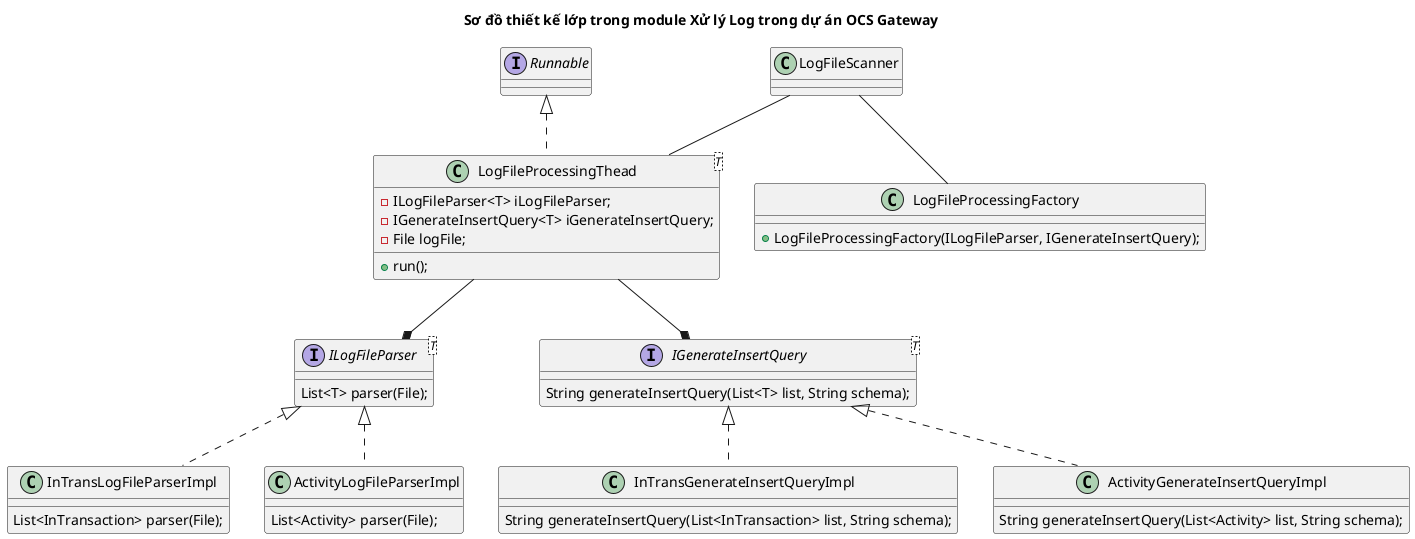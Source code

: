 @startuml
skinparam defaultFontName Verdana
title Sơ đồ thiết kế lớp trong module Xử lý Log trong dự án OCS Gateway

class LogFileScanner
class LogFileProcessingThead<T> implements Runnable {
  - ILogFileParser<T> iLogFileParser;
  - IGenerateInsertQuery<T> iGenerateInsertQuery;
  - File logFile;
  + run();
}
class LogFileProcessingFactory {
  + LogFileProcessingFactory(ILogFileParser, IGenerateInsertQuery);
}

interface ILogFileParser<T> {
  List<T> parser(File);
}

interface IGenerateInsertQuery<T> {
  String generateInsertQuery(List<T> list, String schema);
}

class InTransLogFileParserImpl implements ILogFileParser{
  List<InTransaction> parser(File);
}
class InTransGenerateInsertQueryImpl implements IGenerateInsertQuery {
  String generateInsertQuery(List<InTransaction> list, String schema);
}

class ActivityLogFileParserImpl implements ILogFileParser{
  List<Activity> parser(File);
}
class ActivityGenerateInsertQueryImpl implements IGenerateInsertQuery {
  String generateInsertQuery(List<Activity> list, String schema);
}

LogFileScanner -- LogFileProcessingFactory
LogFileScanner -- LogFileProcessingThead

LogFileProcessingThead --* IGenerateInsertQuery
LogFileProcessingThead --* ILogFileParser

@enduml
